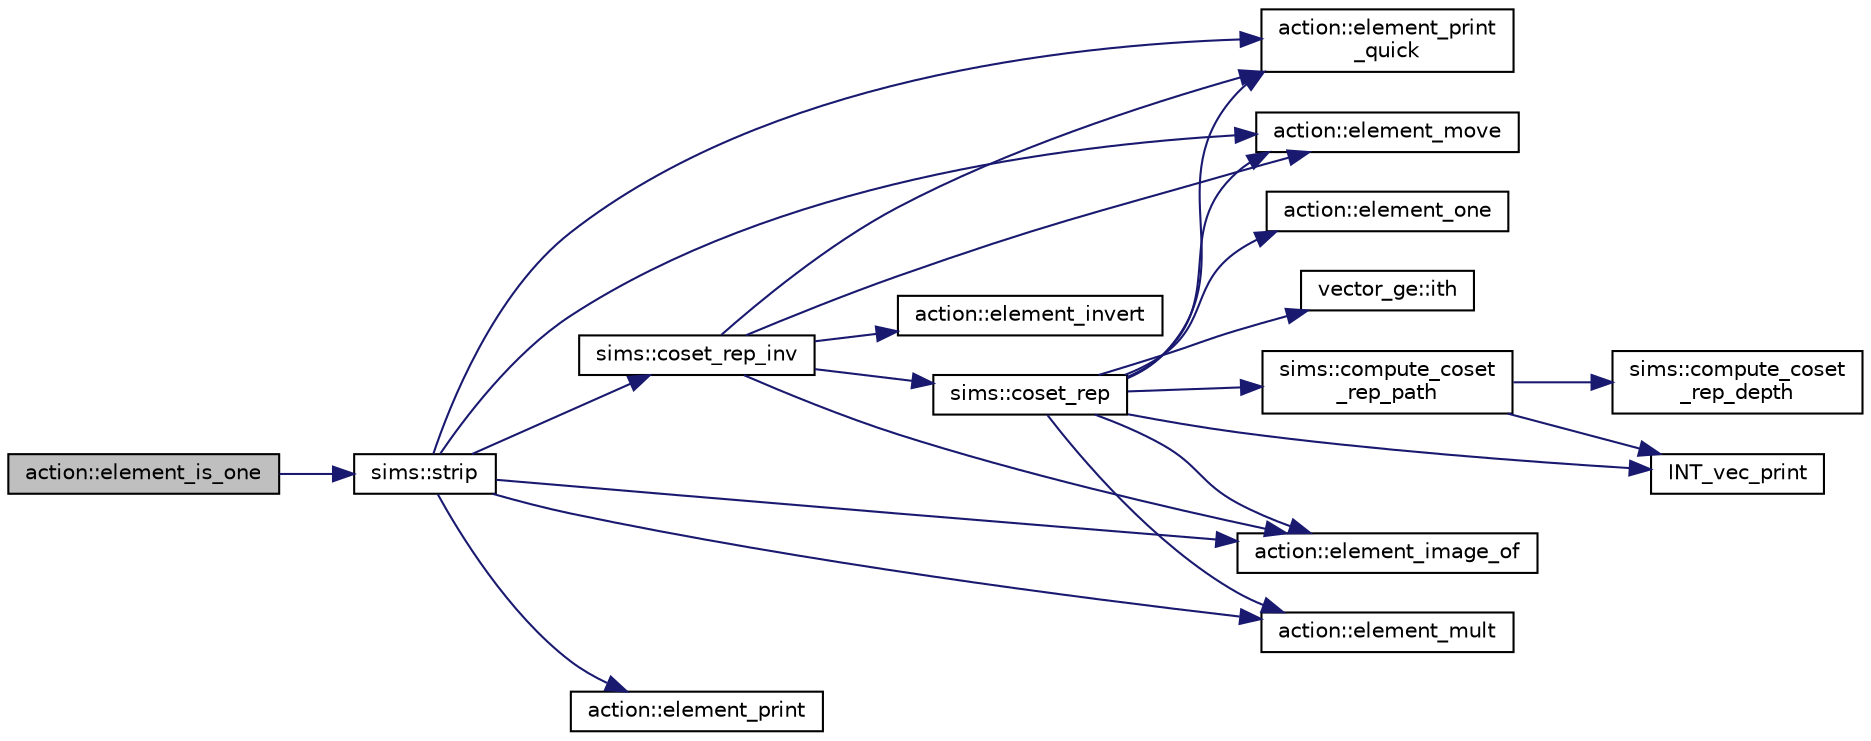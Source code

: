 digraph "action::element_is_one"
{
  edge [fontname="Helvetica",fontsize="10",labelfontname="Helvetica",labelfontsize="10"];
  node [fontname="Helvetica",fontsize="10",shape=record];
  rankdir="LR";
  Node4673 [label="action::element_is_one",height=0.2,width=0.4,color="black", fillcolor="grey75", style="filled", fontcolor="black"];
  Node4673 -> Node4674 [color="midnightblue",fontsize="10",style="solid",fontname="Helvetica"];
  Node4674 [label="sims::strip",height=0.2,width=0.4,color="black", fillcolor="white", style="filled",URL="$d9/df3/classsims.html#a4d902cab732ddf9f60788dda85b0a775"];
  Node4674 -> Node4675 [color="midnightblue",fontsize="10",style="solid",fontname="Helvetica"];
  Node4675 [label="action::element_print\l_quick",height=0.2,width=0.4,color="black", fillcolor="white", style="filled",URL="$d2/d86/classaction.html#a4844680cf6750396f76494a28655265b"];
  Node4674 -> Node4676 [color="midnightblue",fontsize="10",style="solid",fontname="Helvetica"];
  Node4676 [label="action::element_move",height=0.2,width=0.4,color="black", fillcolor="white", style="filled",URL="$d2/d86/classaction.html#a550947491bbb534d3d7951f50198a874"];
  Node4674 -> Node4677 [color="midnightblue",fontsize="10",style="solid",fontname="Helvetica"];
  Node4677 [label="action::element_image_of",height=0.2,width=0.4,color="black", fillcolor="white", style="filled",URL="$d2/d86/classaction.html#ae09559d4537a048fc860f8a74a31393d"];
  Node4674 -> Node4678 [color="midnightblue",fontsize="10",style="solid",fontname="Helvetica"];
  Node4678 [label="sims::coset_rep_inv",height=0.2,width=0.4,color="black", fillcolor="white", style="filled",URL="$d9/df3/classsims.html#a388f523d4ec997fce4e9ede924de99b9"];
  Node4678 -> Node4679 [color="midnightblue",fontsize="10",style="solid",fontname="Helvetica"];
  Node4679 [label="sims::coset_rep",height=0.2,width=0.4,color="black", fillcolor="white", style="filled",URL="$d9/df3/classsims.html#a3d669dba4d005cd2399388f27f44cd04"];
  Node4679 -> Node4680 [color="midnightblue",fontsize="10",style="solid",fontname="Helvetica"];
  Node4680 [label="sims::compute_coset\l_rep_path",height=0.2,width=0.4,color="black", fillcolor="white", style="filled",URL="$d9/df3/classsims.html#a22a53a24eb86dcfe54cb3588776a4d96"];
  Node4680 -> Node4681 [color="midnightblue",fontsize="10",style="solid",fontname="Helvetica"];
  Node4681 [label="sims::compute_coset\l_rep_depth",height=0.2,width=0.4,color="black", fillcolor="white", style="filled",URL="$d9/df3/classsims.html#abfeb782bd253f1df5253486afb120f6f"];
  Node4680 -> Node4682 [color="midnightblue",fontsize="10",style="solid",fontname="Helvetica"];
  Node4682 [label="INT_vec_print",height=0.2,width=0.4,color="black", fillcolor="white", style="filled",URL="$df/dbf/sajeeb_8_c.html#a79a5901af0b47dd0d694109543c027fe"];
  Node4679 -> Node4682 [color="midnightblue",fontsize="10",style="solid",fontname="Helvetica"];
  Node4679 -> Node4683 [color="midnightblue",fontsize="10",style="solid",fontname="Helvetica"];
  Node4683 [label="action::element_one",height=0.2,width=0.4,color="black", fillcolor="white", style="filled",URL="$d2/d86/classaction.html#a780a105daf04d6d1fe7e2f63b3c88e3b"];
  Node4679 -> Node4684 [color="midnightblue",fontsize="10",style="solid",fontname="Helvetica"];
  Node4684 [label="vector_ge::ith",height=0.2,width=0.4,color="black", fillcolor="white", style="filled",URL="$d4/d6e/classvector__ge.html#a1ff002e8b746a9beb119d57dcd4a15ff"];
  Node4679 -> Node4675 [color="midnightblue",fontsize="10",style="solid",fontname="Helvetica"];
  Node4679 -> Node4685 [color="midnightblue",fontsize="10",style="solid",fontname="Helvetica"];
  Node4685 [label="action::element_mult",height=0.2,width=0.4,color="black", fillcolor="white", style="filled",URL="$d2/d86/classaction.html#ae9e36b2cae1f0f7bd7144097fa9a34b3"];
  Node4679 -> Node4676 [color="midnightblue",fontsize="10",style="solid",fontname="Helvetica"];
  Node4679 -> Node4677 [color="midnightblue",fontsize="10",style="solid",fontname="Helvetica"];
  Node4678 -> Node4675 [color="midnightblue",fontsize="10",style="solid",fontname="Helvetica"];
  Node4678 -> Node4677 [color="midnightblue",fontsize="10",style="solid",fontname="Helvetica"];
  Node4678 -> Node4686 [color="midnightblue",fontsize="10",style="solid",fontname="Helvetica"];
  Node4686 [label="action::element_invert",height=0.2,width=0.4,color="black", fillcolor="white", style="filled",URL="$d2/d86/classaction.html#aa4bd01e338497714586636751fcef436"];
  Node4678 -> Node4676 [color="midnightblue",fontsize="10",style="solid",fontname="Helvetica"];
  Node4674 -> Node4687 [color="midnightblue",fontsize="10",style="solid",fontname="Helvetica"];
  Node4687 [label="action::element_print",height=0.2,width=0.4,color="black", fillcolor="white", style="filled",URL="$d2/d86/classaction.html#ae38c3ef3c1125213733d63c6fc3c40cd"];
  Node4674 -> Node4685 [color="midnightblue",fontsize="10",style="solid",fontname="Helvetica"];
}
